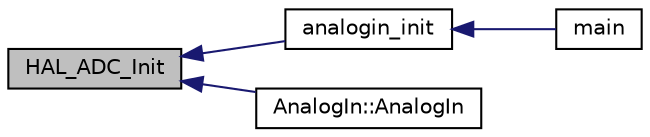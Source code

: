 digraph "HAL_ADC_Init"
{
  edge [fontname="Helvetica",fontsize="10",labelfontname="Helvetica",labelfontsize="10"];
  node [fontname="Helvetica",fontsize="10",shape=record];
  rankdir="LR";
  Node3 [label="HAL_ADC_Init",height=0.2,width=0.4,color="black", fillcolor="grey75", style="filled", fontcolor="black"];
  Node3 -> Node4 [dir="back",color="midnightblue",fontsize="10",style="solid",fontname="Helvetica"];
  Node4 [label="analogin_init",height=0.2,width=0.4,color="black", fillcolor="white", style="filled",URL="$analog__in_8c.html#a81fad5fb18a0ea55e3ca0881966aff2a"];
  Node4 -> Node5 [dir="back",color="midnightblue",fontsize="10",style="solid",fontname="Helvetica"];
  Node5 [label="main",height=0.2,width=0.4,color="black", fillcolor="white", style="filled",URL="$adc_8c.html#a840291bc02cba5474a4cb46a9b9566fe"];
  Node3 -> Node6 [dir="back",color="midnightblue",fontsize="10",style="solid",fontname="Helvetica"];
  Node6 [label="AnalogIn::AnalogIn",height=0.2,width=0.4,color="black", fillcolor="white", style="filled",URL="$class_analog_in.html#aa177bbdd7ec1e8eb67b7b2a5a2f580fd"];
}
